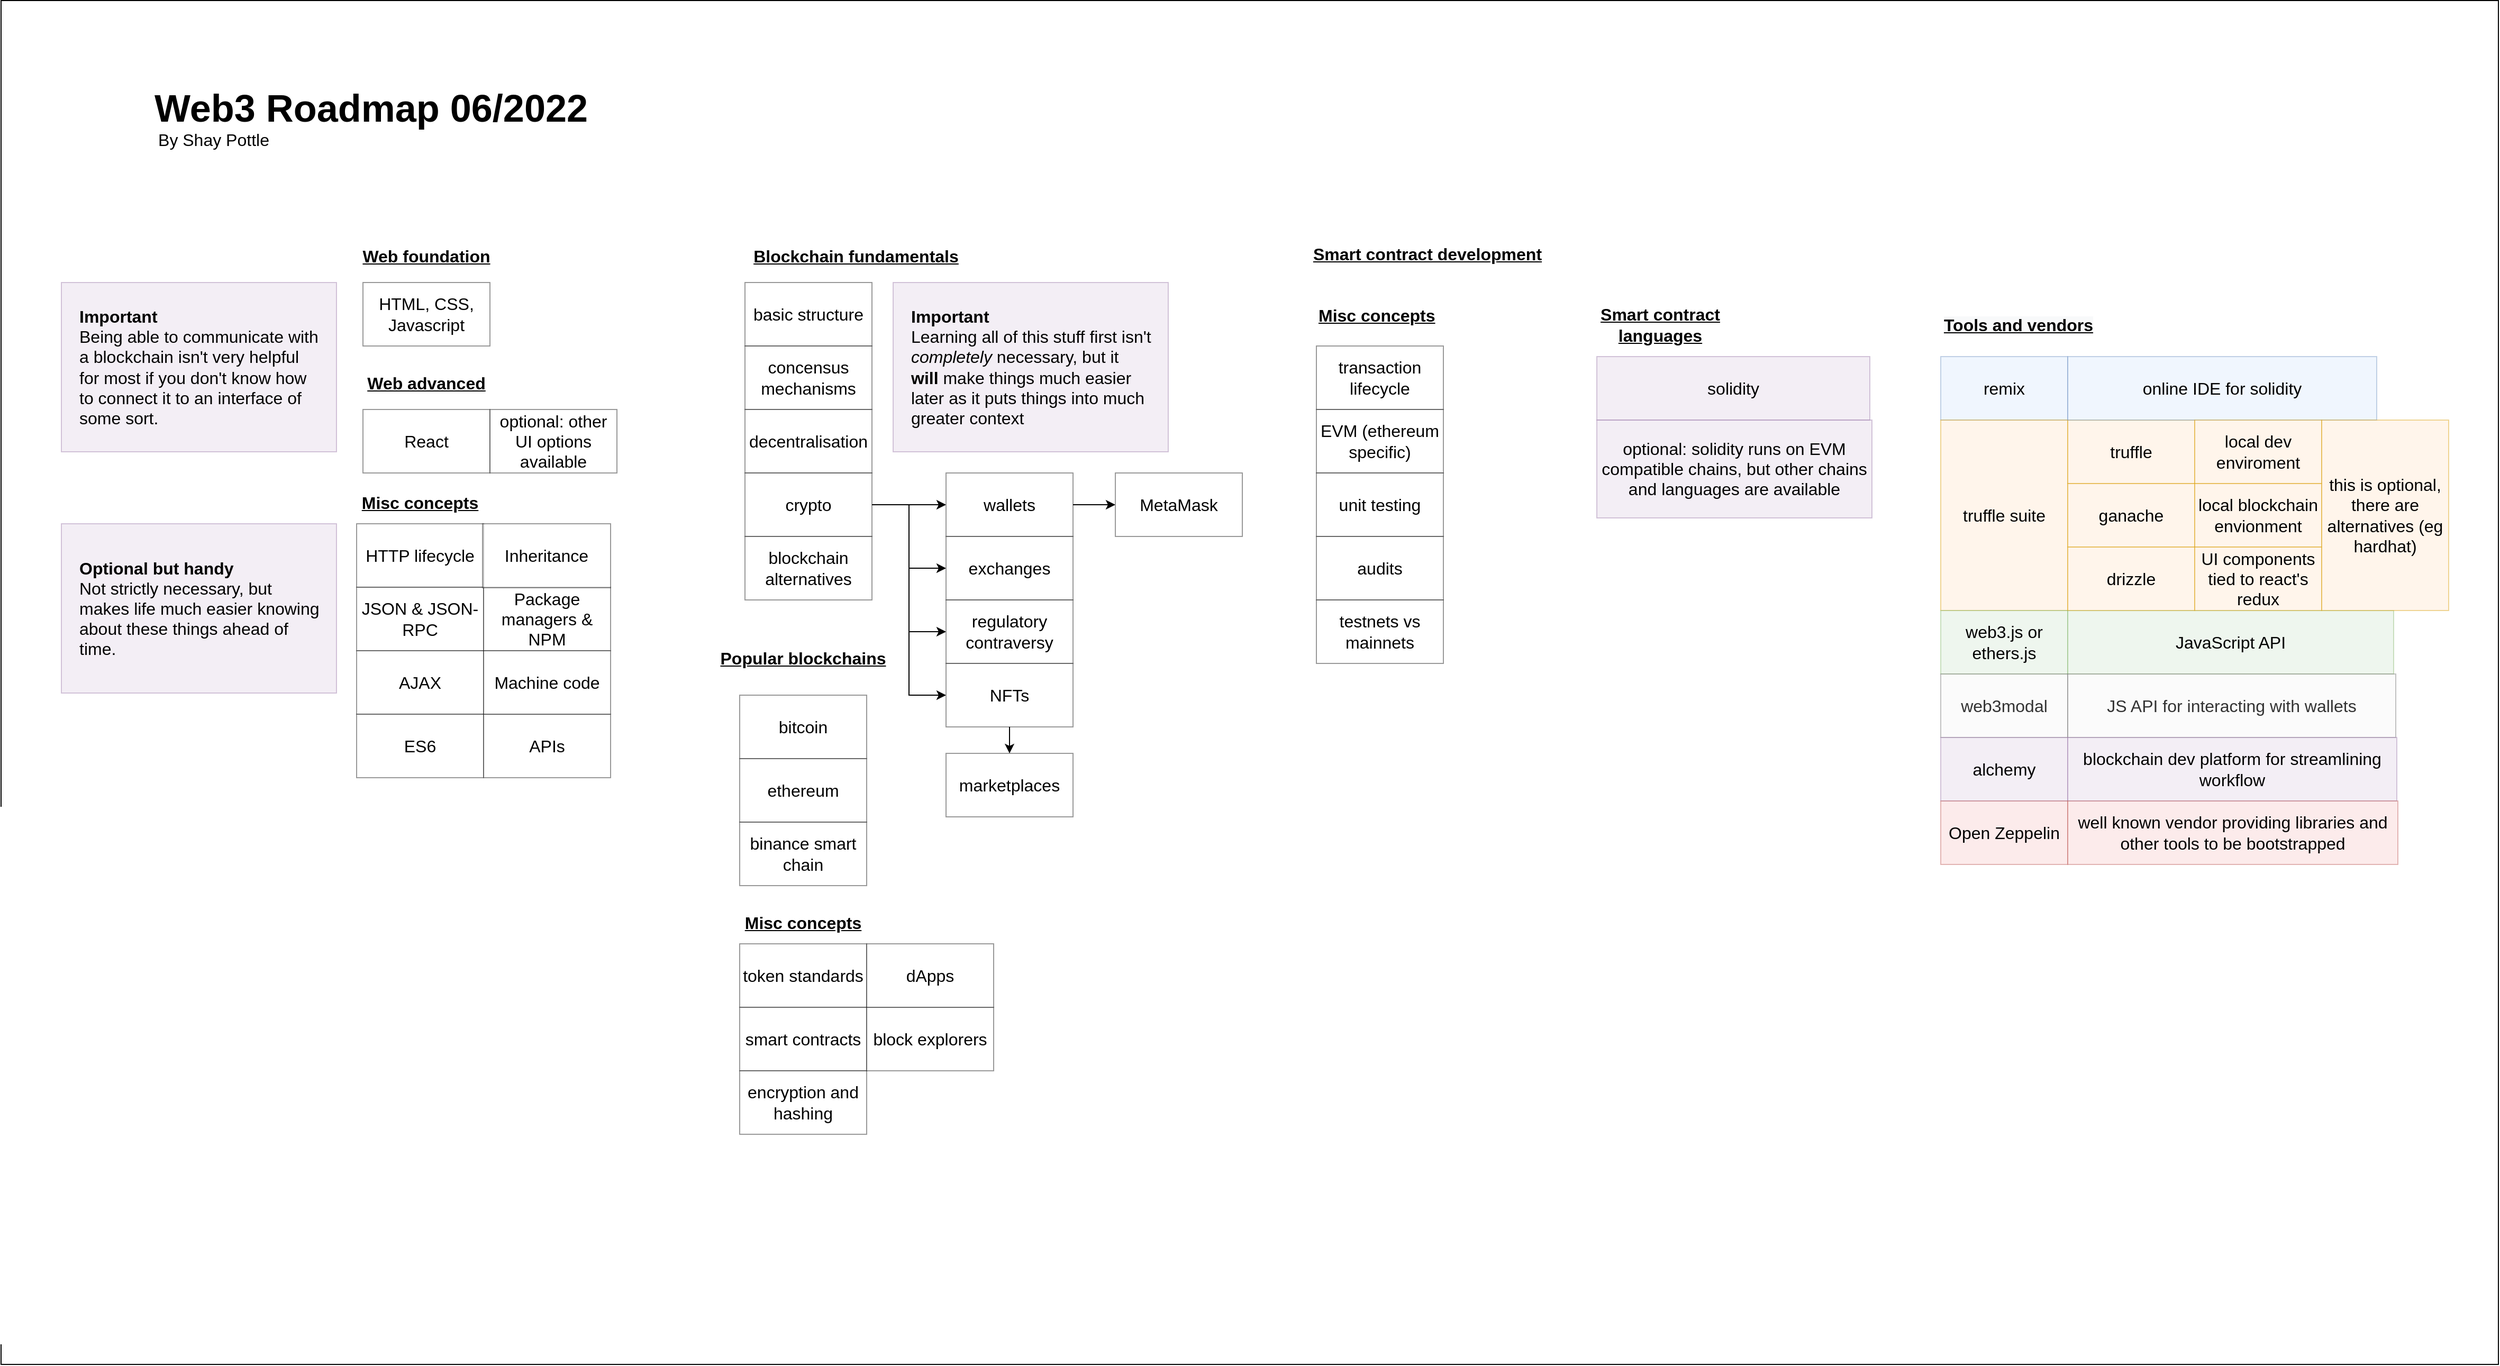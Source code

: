 <mxfile version="19.0.3" type="device" pages="4"><diagram id="gUEp9sNKkVtdFXdP0fni" name="Overarching map"><mxGraphModel dx="2596" dy="1854" grid="0" gridSize="10" guides="1" tooltips="1" connect="1" arrows="1" fold="1" page="1" pageScale="1" pageWidth="827" pageHeight="1169" math="0" shadow="0"><root><mxCell id="0"/><mxCell id="1" parent="0"/><mxCell id="uqekTcbFvXgzLrnngFM--81" value="" style="rounded=0;whiteSpace=wrap;html=1;fontSize=16;" parent="1" vertex="1"><mxGeometry x="-1103" y="-186.5" width="2360" height="1289" as="geometry"/></mxCell><mxCell id="uqekTcbFvXgzLrnngFM--2" value="&lt;b&gt;&lt;font style=&quot;font-size: 36px;&quot;&gt;Web3 Roadmap 06/2022&lt;/font&gt;&lt;/b&gt;" style="text;html=1;strokeColor=none;fillColor=none;align=left;verticalAlign=middle;whiteSpace=wrap;rounded=0;" parent="1" vertex="1"><mxGeometry x="-960" y="-130" width="590" height="90" as="geometry"/></mxCell><mxCell id="uqekTcbFvXgzLrnngFM--4" value="solidity" style="rounded=0;whiteSpace=wrap;html=1;fontSize=16;opacity=40;fillColor=#e1d5e7;strokeColor=#9673a6;" parent="1" vertex="1"><mxGeometry x="405" y="150" width="258" height="60" as="geometry"/></mxCell><mxCell id="uqekTcbFvXgzLrnngFM--8" value="&lt;b&gt;&lt;u&gt;Popular blockchains&lt;/u&gt;&lt;/b&gt;" style="text;html=1;strokeColor=none;fillColor=none;align=center;verticalAlign=middle;whiteSpace=wrap;rounded=0;fontSize=16;opacity=40;" parent="1" vertex="1"><mxGeometry x="-430" y="420" width="170" height="30" as="geometry"/></mxCell><mxCell id="uqekTcbFvXgzLrnngFM--10" value="&lt;b style=&quot;color: rgb(0 , 0 , 0) ; font-family: &amp;#34;helvetica&amp;#34; ; font-size: 16px ; font-style: normal ; letter-spacing: normal ; text-align: center ; text-indent: 0px ; text-transform: none ; word-spacing: 0px ; background-color: rgb(248 , 249 , 250)&quot;&gt;&lt;u&gt;Tools and vendors&lt;/u&gt;&lt;/b&gt;" style="text;html=1;strokeColor=none;fillColor=none;align=center;verticalAlign=middle;whiteSpace=wrap;rounded=0;fontSize=16;opacity=40;" parent="1" vertex="1"><mxGeometry x="720" y="105" width="167" height="30" as="geometry"/></mxCell><mxCell id="uqekTcbFvXgzLrnngFM--11" value="remix" style="rounded=0;whiteSpace=wrap;html=1;fontSize=16;opacity=40;fillColor=#dae8fc;strokeColor=#6c8ebf;" parent="1" vertex="1"><mxGeometry x="730" y="150" width="120" height="60" as="geometry"/></mxCell><mxCell id="uqekTcbFvXgzLrnngFM--12" value="truffle suite" style="rounded=0;whiteSpace=wrap;html=1;fontSize=16;opacity=40;fillColor=#ffe6cc;strokeColor=#d79b00;" parent="1" vertex="1"><mxGeometry x="730" y="210" width="120" height="180" as="geometry"/></mxCell><mxCell id="uqekTcbFvXgzLrnngFM--13" value="truffle" style="rounded=0;whiteSpace=wrap;html=1;fontSize=16;opacity=40;fillColor=#ffe6cc;strokeColor=#d79b00;" parent="1" vertex="1"><mxGeometry x="850" y="210" width="120" height="60" as="geometry"/></mxCell><mxCell id="uqekTcbFvXgzLrnngFM--14" value="bitcoin" style="rounded=0;whiteSpace=wrap;html=1;fontSize=16;opacity=40;" parent="1" vertex="1"><mxGeometry x="-405" y="470" width="120" height="60" as="geometry"/></mxCell><mxCell id="uqekTcbFvXgzLrnngFM--15" value="&lt;b&gt;&lt;u&gt;Smart contract languages&lt;/u&gt;&lt;/b&gt;" style="text;html=1;strokeColor=none;fillColor=none;align=center;verticalAlign=middle;whiteSpace=wrap;rounded=0;fontSize=16;opacity=40;" parent="1" vertex="1"><mxGeometry x="380" y="105" width="170" height="30" as="geometry"/></mxCell><mxCell id="uqekTcbFvXgzLrnngFM--16" value="web3.js or ethers.js" style="rounded=0;whiteSpace=wrap;html=1;fontSize=16;opacity=40;fillColor=#d5e8d4;strokeColor=#82b366;" parent="1" vertex="1"><mxGeometry x="730" y="390" width="120" height="60" as="geometry"/></mxCell><mxCell id="uqekTcbFvXgzLrnngFM--18" value="&lt;b&gt;&lt;u&gt;Blockchain fundamentals&lt;/u&gt;&lt;/b&gt;" style="text;html=1;strokeColor=none;fillColor=none;align=center;verticalAlign=middle;whiteSpace=wrap;rounded=0;fontSize=16;opacity=40;" parent="1" vertex="1"><mxGeometry x="-400" y="40" width="210" height="30" as="geometry"/></mxCell><mxCell id="uqekTcbFvXgzLrnngFM--19" value="basic structure" style="rounded=0;whiteSpace=wrap;html=1;fontSize=16;opacity=40;" parent="1" vertex="1"><mxGeometry x="-400" y="80" width="120" height="60" as="geometry"/></mxCell><mxCell id="uqekTcbFvXgzLrnngFM--20" value="concensus mechanisms" style="rounded=0;whiteSpace=wrap;html=1;fontSize=16;opacity=40;" parent="1" vertex="1"><mxGeometry x="-400" y="140" width="120" height="60" as="geometry"/></mxCell><mxCell id="uqekTcbFvXgzLrnngFM--21" value="decentralisation" style="rounded=0;whiteSpace=wrap;html=1;fontSize=16;opacity=40;" parent="1" vertex="1"><mxGeometry x="-400" y="200" width="120" height="60" as="geometry"/></mxCell><mxCell id="uqekTcbFvXgzLrnngFM--32" style="edgeStyle=orthogonalEdgeStyle;rounded=0;orthogonalLoop=1;jettySize=auto;html=1;entryX=0;entryY=0.5;entryDx=0;entryDy=0;fontSize=16;" parent="1" source="uqekTcbFvXgzLrnngFM--22" target="uqekTcbFvXgzLrnngFM--23" edge="1"><mxGeometry relative="1" as="geometry"/></mxCell><mxCell id="uqekTcbFvXgzLrnngFM--33" style="edgeStyle=orthogonalEdgeStyle;rounded=0;orthogonalLoop=1;jettySize=auto;html=1;exitX=1;exitY=0.5;exitDx=0;exitDy=0;entryX=0;entryY=0.5;entryDx=0;entryDy=0;fontSize=16;" parent="1" source="uqekTcbFvXgzLrnngFM--22" target="uqekTcbFvXgzLrnngFM--26" edge="1"><mxGeometry relative="1" as="geometry"/></mxCell><mxCell id="uqekTcbFvXgzLrnngFM--34" style="edgeStyle=orthogonalEdgeStyle;rounded=0;orthogonalLoop=1;jettySize=auto;html=1;exitX=1;exitY=0.5;exitDx=0;exitDy=0;entryX=0;entryY=0.5;entryDx=0;entryDy=0;fontSize=16;" parent="1" source="uqekTcbFvXgzLrnngFM--22" target="uqekTcbFvXgzLrnngFM--25" edge="1"><mxGeometry relative="1" as="geometry"/></mxCell><mxCell id="uqekTcbFvXgzLrnngFM--35" style="edgeStyle=orthogonalEdgeStyle;rounded=0;orthogonalLoop=1;jettySize=auto;html=1;exitX=1;exitY=0.5;exitDx=0;exitDy=0;entryX=0;entryY=0.5;entryDx=0;entryDy=0;fontSize=16;" parent="1" source="uqekTcbFvXgzLrnngFM--22" target="uqekTcbFvXgzLrnngFM--24" edge="1"><mxGeometry relative="1" as="geometry"/></mxCell><mxCell id="uqekTcbFvXgzLrnngFM--22" value="crypto" style="rounded=0;whiteSpace=wrap;html=1;fontSize=16;opacity=40;" parent="1" vertex="1"><mxGeometry x="-400" y="260" width="120" height="60" as="geometry"/></mxCell><mxCell id="uqekTcbFvXgzLrnngFM--63" value="" style="edgeStyle=orthogonalEdgeStyle;rounded=0;orthogonalLoop=1;jettySize=auto;html=1;fontSize=13;" parent="1" source="uqekTcbFvXgzLrnngFM--23" target="uqekTcbFvXgzLrnngFM--62" edge="1"><mxGeometry relative="1" as="geometry"/></mxCell><mxCell id="uqekTcbFvXgzLrnngFM--23" value="wallets" style="rounded=0;whiteSpace=wrap;html=1;fontSize=16;opacity=40;" parent="1" vertex="1"><mxGeometry x="-210" y="260" width="120" height="60" as="geometry"/></mxCell><mxCell id="uqekTcbFvXgzLrnngFM--24" value="exchanges" style="rounded=0;whiteSpace=wrap;html=1;fontSize=16;opacity=40;" parent="1" vertex="1"><mxGeometry x="-210" y="320" width="120" height="60" as="geometry"/></mxCell><mxCell id="uqekTcbFvXgzLrnngFM--25" value="regulatory contraversy" style="rounded=0;whiteSpace=wrap;html=1;fontSize=16;opacity=40;" parent="1" vertex="1"><mxGeometry x="-210" y="380" width="120" height="60" as="geometry"/></mxCell><mxCell id="uqekTcbFvXgzLrnngFM--36" value="" style="edgeStyle=orthogonalEdgeStyle;rounded=0;orthogonalLoop=1;jettySize=auto;html=1;fontSize=16;" parent="1" source="uqekTcbFvXgzLrnngFM--26" target="uqekTcbFvXgzLrnngFM--27" edge="1"><mxGeometry relative="1" as="geometry"/></mxCell><mxCell id="uqekTcbFvXgzLrnngFM--26" value="NFTs" style="rounded=0;whiteSpace=wrap;html=1;fontSize=16;opacity=40;" parent="1" vertex="1"><mxGeometry x="-210" y="440" width="120" height="60" as="geometry"/></mxCell><mxCell id="uqekTcbFvXgzLrnngFM--27" value="marketplaces" style="rounded=0;whiteSpace=wrap;html=1;fontSize=16;opacity=40;" parent="1" vertex="1"><mxGeometry x="-210" y="525" width="120" height="60" as="geometry"/></mxCell><mxCell id="uqekTcbFvXgzLrnngFM--37" value="ethereum" style="rounded=0;whiteSpace=wrap;html=1;fontSize=16;opacity=40;" parent="1" vertex="1"><mxGeometry x="-405" y="530" width="120" height="60" as="geometry"/></mxCell><mxCell id="uqekTcbFvXgzLrnngFM--38" value="binance smart chain" style="rounded=0;whiteSpace=wrap;html=1;fontSize=16;opacity=40;" parent="1" vertex="1"><mxGeometry x="-405" y="590" width="120" height="60" as="geometry"/></mxCell><mxCell id="uqekTcbFvXgzLrnngFM--39" value="token standards" style="rounded=0;whiteSpace=wrap;html=1;fontSize=16;opacity=40;" parent="1" vertex="1"><mxGeometry x="-405" y="705" width="120" height="60" as="geometry"/></mxCell><mxCell id="uqekTcbFvXgzLrnngFM--41" value="&lt;b&gt;Important&lt;/b&gt;&lt;br&gt;Learning all of this stuff first isn't &lt;i&gt;completely&lt;/i&gt; necessary, but it &lt;b&gt;will&lt;/b&gt;&amp;nbsp;make things much easier later as it puts things into much greater context" style="rounded=0;whiteSpace=wrap;html=1;fontSize=16;opacity=40;fillColor=#e1d5e7;strokeColor=#9673a6;spacingLeft=15;spacingRight=15;align=left;" parent="1" vertex="1"><mxGeometry x="-260" y="80" width="260" height="160" as="geometry"/></mxCell><mxCell id="uqekTcbFvXgzLrnngFM--42" value="&lt;b&gt;&lt;u&gt;Smart contract development&lt;/u&gt;&lt;/b&gt;" style="text;html=1;strokeColor=none;fillColor=none;align=center;verticalAlign=middle;whiteSpace=wrap;rounded=0;fontSize=16;opacity=40;" parent="1" vertex="1"><mxGeometry x="120" y="37.5" width="250" height="30" as="geometry"/></mxCell><mxCell id="uqekTcbFvXgzLrnngFM--43" value="HTML, CSS, Javascript" style="rounded=0;whiteSpace=wrap;html=1;fontSize=16;opacity=40;" parent="1" vertex="1"><mxGeometry x="-761" y="80" width="120" height="60" as="geometry"/></mxCell><mxCell id="uqekTcbFvXgzLrnngFM--44" value="&lt;b&gt;&lt;u&gt;Web foundation&lt;/u&gt;&lt;/b&gt;" style="text;html=1;strokeColor=none;fillColor=none;align=center;verticalAlign=middle;whiteSpace=wrap;rounded=0;fontSize=16;opacity=40;" parent="1" vertex="1"><mxGeometry x="-806" y="40" width="210" height="30" as="geometry"/></mxCell><mxCell id="uqekTcbFvXgzLrnngFM--45" value="&lt;b&gt;Important&lt;/b&gt;&lt;br&gt;Being able to communicate with a blockchain isn't very helpful for most if you don't know how to connect it to an interface of some sort." style="rounded=0;whiteSpace=wrap;html=1;fontSize=16;opacity=40;fillColor=#e1d5e7;strokeColor=#9673a6;spacingLeft=15;spacingRight=15;align=left;" parent="1" vertex="1"><mxGeometry x="-1046" y="80" width="260" height="160" as="geometry"/></mxCell><mxCell id="uqekTcbFvXgzLrnngFM--47" value="smart contracts" style="rounded=0;whiteSpace=wrap;html=1;fontSize=16;opacity=40;" parent="1" vertex="1"><mxGeometry x="-405" y="765" width="120" height="60" as="geometry"/></mxCell><mxCell id="uqekTcbFvXgzLrnngFM--48" value="encryption and hashing" style="rounded=0;whiteSpace=wrap;html=1;fontSize=16;opacity=40;" parent="1" vertex="1"><mxGeometry x="-405" y="825" width="120" height="60" as="geometry"/></mxCell><mxCell id="uqekTcbFvXgzLrnngFM--49" value="HTTP lifecycle" style="rounded=0;whiteSpace=wrap;html=1;fontSize=16;opacity=40;" parent="1" vertex="1"><mxGeometry x="-767" y="308" width="120" height="60" as="geometry"/></mxCell><mxCell id="uqekTcbFvXgzLrnngFM--50" value="JSON &amp;amp; JSON-RPC" style="rounded=0;whiteSpace=wrap;html=1;fontSize=16;opacity=40;" parent="1" vertex="1"><mxGeometry x="-767" y="368" width="120" height="60" as="geometry"/></mxCell><mxCell id="uqekTcbFvXgzLrnngFM--51" value="AJAX" style="rounded=0;whiteSpace=wrap;html=1;fontSize=16;opacity=40;" parent="1" vertex="1"><mxGeometry x="-767" y="428" width="120" height="60" as="geometry"/></mxCell><mxCell id="uqekTcbFvXgzLrnngFM--52" value="&lt;b&gt;&lt;u&gt;Misc concepts&lt;/u&gt;&lt;/b&gt;" style="text;html=1;strokeColor=none;fillColor=none;align=center;verticalAlign=middle;whiteSpace=wrap;rounded=0;fontSize=16;opacity=40;" parent="1" vertex="1"><mxGeometry x="-812" y="273" width="210" height="30" as="geometry"/></mxCell><mxCell id="uqekTcbFvXgzLrnngFM--53" value="blockchain alternatives" style="rounded=0;whiteSpace=wrap;html=1;fontSize=16;opacity=40;" parent="1" vertex="1"><mxGeometry x="-400" y="320" width="120" height="60" as="geometry"/></mxCell><mxCell id="uqekTcbFvXgzLrnngFM--54" value="&lt;div style=&quot;text-align: center;&quot;&gt;&lt;span style=&quot;background-color: initial;&quot;&gt;&lt;b&gt;&lt;u&gt;Misc concepts&lt;/u&gt;&lt;/b&gt;&lt;/span&gt;&lt;/div&gt;" style="text;whiteSpace=wrap;html=1;fontSize=16;rounded=0;" parent="1" vertex="1"><mxGeometry x="140" y="95" width="130" height="30" as="geometry"/></mxCell><mxCell id="uqekTcbFvXgzLrnngFM--55" value="transaction lifecycle" style="rounded=0;whiteSpace=wrap;html=1;fontSize=16;opacity=40;" parent="1" vertex="1"><mxGeometry x="140" y="140" width="120" height="60" as="geometry"/></mxCell><mxCell id="uqekTcbFvXgzLrnngFM--56" value="EVM (ethereum specific)" style="rounded=0;whiteSpace=wrap;html=1;fontSize=16;opacity=40;" parent="1" vertex="1"><mxGeometry x="140" y="200" width="120" height="60" as="geometry"/></mxCell><mxCell id="uqekTcbFvXgzLrnngFM--57" value="By Shay Pottle" style="text;html=1;strokeColor=none;fillColor=none;align=center;verticalAlign=middle;whiteSpace=wrap;rounded=0;fontSize=16;opacity=40;" parent="1" vertex="1"><mxGeometry x="-977" y="-70" width="150" height="30" as="geometry"/></mxCell><mxCell id="uqekTcbFvXgzLrnngFM--58" value="&lt;b&gt;&lt;u&gt;Misc concepts&lt;/u&gt;&lt;/b&gt;" style="text;html=1;strokeColor=none;fillColor=none;align=center;verticalAlign=middle;whiteSpace=wrap;rounded=0;fontSize=16;opacity=40;" parent="1" vertex="1"><mxGeometry x="-430" y="670" width="170" height="30" as="geometry"/></mxCell><mxCell id="uqekTcbFvXgzLrnngFM--59" value="online IDE for solidity" style="rounded=0;whiteSpace=wrap;html=1;fontSize=16;opacity=40;fillColor=#dae8fc;strokeColor=#6c8ebf;" parent="1" vertex="1"><mxGeometry x="850" y="150" width="292" height="60" as="geometry"/></mxCell><mxCell id="uqekTcbFvXgzLrnngFM--60" value="JavaScript API" style="rounded=0;whiteSpace=wrap;html=1;fontSize=16;opacity=40;fillColor=#d5e8d4;strokeColor=#82b366;" parent="1" vertex="1"><mxGeometry x="850" y="390" width="308" height="60" as="geometry"/></mxCell><mxCell id="uqekTcbFvXgzLrnngFM--61" value="&lt;font style=&quot;font-size: 16px;&quot;&gt;optional: solidity runs on EVM compatible chains, but other chains and languages are available&lt;/font&gt;" style="rounded=0;whiteSpace=wrap;html=1;fontSize=16;opacity=40;fillColor=#e1d5e7;strokeColor=#9673a6;" parent="1" vertex="1"><mxGeometry x="405" y="210" width="260" height="92.5" as="geometry"/></mxCell><mxCell id="uqekTcbFvXgzLrnngFM--62" value="MetaMask" style="rounded=0;whiteSpace=wrap;html=1;fontSize=16;opacity=40;" parent="1" vertex="1"><mxGeometry x="-50" y="260" width="120" height="60" as="geometry"/></mxCell><mxCell id="uqekTcbFvXgzLrnngFM--64" value="local dev enviroment" style="rounded=0;whiteSpace=wrap;html=1;fontSize=16;opacity=40;fillColor=#ffe6cc;strokeColor=#d79b00;" parent="1" vertex="1"><mxGeometry x="970" y="210" width="120" height="60" as="geometry"/></mxCell><mxCell id="uqekTcbFvXgzLrnngFM--65" value="ganache" style="rounded=0;whiteSpace=wrap;html=1;fontSize=16;opacity=40;fillColor=#ffe6cc;strokeColor=#d79b00;" parent="1" vertex="1"><mxGeometry x="850" y="270" width="120" height="60" as="geometry"/></mxCell><mxCell id="uqekTcbFvXgzLrnngFM--66" value="local blockchain envionment" style="rounded=0;whiteSpace=wrap;html=1;fontSize=16;opacity=40;fillColor=#ffe6cc;strokeColor=#d79b00;" parent="1" vertex="1"><mxGeometry x="970" y="270" width="120" height="60" as="geometry"/></mxCell><mxCell id="uqekTcbFvXgzLrnngFM--67" value="drizzle" style="rounded=0;whiteSpace=wrap;html=1;fontSize=16;opacity=40;fillColor=#ffe6cc;strokeColor=#d79b00;" parent="1" vertex="1"><mxGeometry x="850" y="330" width="120" height="60" as="geometry"/></mxCell><mxCell id="uqekTcbFvXgzLrnngFM--68" value="UI components tied to react's redux" style="rounded=0;whiteSpace=wrap;html=1;fontSize=16;opacity=40;fillColor=#ffe6cc;strokeColor=#d79b00;" parent="1" vertex="1"><mxGeometry x="970" y="330" width="120" height="60" as="geometry"/></mxCell><mxCell id="uqekTcbFvXgzLrnngFM--69" value="block explorers" style="rounded=0;whiteSpace=wrap;html=1;fontSize=16;opacity=40;" parent="1" vertex="1"><mxGeometry x="-285" y="765" width="120" height="60" as="geometry"/></mxCell><mxCell id="uqekTcbFvXgzLrnngFM--70" value="unit testing" style="rounded=0;whiteSpace=wrap;html=1;fontSize=16;opacity=40;" parent="1" vertex="1"><mxGeometry x="140" y="260" width="120" height="60" as="geometry"/></mxCell><mxCell id="uqekTcbFvXgzLrnngFM--76" value="React" style="rounded=0;whiteSpace=wrap;html=1;fontSize=16;opacity=40;" parent="1" vertex="1"><mxGeometry x="-761" y="200" width="120" height="60" as="geometry"/></mxCell><mxCell id="uqekTcbFvXgzLrnngFM--77" value="&lt;b&gt;&lt;u&gt;Web advanced&lt;/u&gt;&lt;/b&gt;" style="text;html=1;strokeColor=none;fillColor=none;align=center;verticalAlign=middle;whiteSpace=wrap;rounded=0;fontSize=16;opacity=40;" parent="1" vertex="1"><mxGeometry x="-806" y="160" width="210" height="30" as="geometry"/></mxCell><mxCell id="uqekTcbFvXgzLrnngFM--78" value="this is optional, there are alternatives (eg hardhat)" style="rounded=0;whiteSpace=wrap;html=1;fontSize=16;opacity=40;fillColor=#ffe6cc;strokeColor=#d79b00;" parent="1" vertex="1"><mxGeometry x="1090" y="210" width="120" height="180" as="geometry"/></mxCell><mxCell id="uqekTcbFvXgzLrnngFM--79" value="optional: other UI options available" style="rounded=0;whiteSpace=wrap;html=1;fontSize=16;opacity=40;" parent="1" vertex="1"><mxGeometry x="-641" y="200" width="120" height="60" as="geometry"/></mxCell><mxCell id="uqekTcbFvXgzLrnngFM--80" value="ES6" style="rounded=0;whiteSpace=wrap;html=1;fontSize=16;opacity=40;" parent="1" vertex="1"><mxGeometry x="-767" y="488" width="120" height="60" as="geometry"/></mxCell><mxCell id="NrLw7NP81QLvGL1N2F5U-2" value="web3modal" style="rounded=0;whiteSpace=wrap;html=1;fontSize=16;opacity=40;fillColor=#f5f5f5;strokeColor=#666666;fontColor=#333333;" parent="1" vertex="1"><mxGeometry x="730" y="450" width="120" height="60" as="geometry"/></mxCell><mxCell id="NrLw7NP81QLvGL1N2F5U-3" value="JS API for interacting with wallets" style="rounded=0;whiteSpace=wrap;html=1;fontSize=16;opacity=40;fillColor=#f5f5f5;strokeColor=#666666;fontColor=#333333;" parent="1" vertex="1"><mxGeometry x="850" y="450" width="310" height="60" as="geometry"/></mxCell><mxCell id="NrLw7NP81QLvGL1N2F5U-4" value="alchemy" style="rounded=0;whiteSpace=wrap;html=1;fontSize=16;opacity=40;fillColor=#e1d5e7;strokeColor=#9673a6;" parent="1" vertex="1"><mxGeometry x="730" y="510" width="120" height="60" as="geometry"/></mxCell><mxCell id="NrLw7NP81QLvGL1N2F5U-5" value="blockchain dev platform for streamlining workflow" style="rounded=0;whiteSpace=wrap;html=1;fontSize=16;opacity=40;fillColor=#e1d5e7;strokeColor=#9673a6;" parent="1" vertex="1"><mxGeometry x="850" y="510" width="311" height="60" as="geometry"/></mxCell><mxCell id="NrLw7NP81QLvGL1N2F5U-6" value="Open Zeppelin" style="rounded=0;whiteSpace=wrap;html=1;fontSize=16;opacity=40;fillColor=#f8cecc;strokeColor=#b85450;" parent="1" vertex="1"><mxGeometry x="730" y="570" width="120" height="60" as="geometry"/></mxCell><mxCell id="NrLw7NP81QLvGL1N2F5U-7" value="well known vendor providing libraries and other tools to be bootstrapped" style="rounded=0;whiteSpace=wrap;html=1;fontSize=16;opacity=40;fillColor=#f8cecc;strokeColor=#b85450;" parent="1" vertex="1"><mxGeometry x="850" y="570" width="312" height="60" as="geometry"/></mxCell><mxCell id="NrLw7NP81QLvGL1N2F5U-9" value="audits" style="rounded=0;whiteSpace=wrap;html=1;fontSize=16;opacity=40;" parent="1" vertex="1"><mxGeometry x="140" y="320" width="120" height="60" as="geometry"/></mxCell><mxCell id="NrLw7NP81QLvGL1N2F5U-10" value="APIs" style="rounded=0;whiteSpace=wrap;html=1;fontSize=16;opacity=40;" parent="1" vertex="1"><mxGeometry x="-647" y="488" width="120" height="60" as="geometry"/></mxCell><mxCell id="NrLw7NP81QLvGL1N2F5U-11" value="testnets vs mainnets" style="rounded=0;whiteSpace=wrap;html=1;fontSize=16;opacity=40;" parent="1" vertex="1"><mxGeometry x="140" y="380" width="120" height="60" as="geometry"/></mxCell><mxCell id="evSgZX72KFDIdP74hqof-1" value="Package managers &amp;amp; NPM" style="rounded=0;whiteSpace=wrap;html=1;fontSize=16;opacity=40;" parent="1" vertex="1"><mxGeometry x="-647" y="368" width="120" height="60" as="geometry"/></mxCell><mxCell id="A-rncKD1M56zS8It-CBk-1" value="Machine code" style="rounded=0;whiteSpace=wrap;html=1;fontSize=16;opacity=40;" parent="1" vertex="1"><mxGeometry x="-647" y="428" width="120" height="60" as="geometry"/></mxCell><mxCell id="A-rncKD1M56zS8It-CBk-2" value="&lt;b&gt;Optional but handy&lt;/b&gt;&lt;br&gt;Not strictly necessary, but makes life much easier knowing about these things ahead of time." style="rounded=0;whiteSpace=wrap;html=1;fontSize=16;opacity=40;fillColor=#e1d5e7;strokeColor=#9673a6;spacingLeft=15;spacingRight=15;align=left;" parent="1" vertex="1"><mxGeometry x="-1046" y="308" width="260" height="160" as="geometry"/></mxCell><mxCell id="W_QL0uUw0V4XE_lNOEEA-1" value="Inheritance" style="rounded=0;whiteSpace=wrap;html=1;fontSize=16;opacity=40;" parent="1" vertex="1"><mxGeometry x="-648" y="308" width="121" height="60.5" as="geometry"/></mxCell><mxCell id="Jpe5zvZNgo_fCYWzoAuC-1" value="dApps" style="rounded=0;whiteSpace=wrap;html=1;fontSize=16;opacity=40;" vertex="1" parent="1"><mxGeometry x="-285" y="705" width="120" height="60" as="geometry"/></mxCell></root></mxGraphModel></diagram><diagram id="uqfwd0BSRW-oIgF0ufzi" name="Solidity smart contracts "><mxGraphModel dx="1769" dy="1854" grid="1" gridSize="10" guides="1" tooltips="1" connect="1" arrows="1" fold="1" page="1" pageScale="1" pageWidth="827" pageHeight="1169" math="0" shadow="0"><root><mxCell id="qHrtq6y9_O_g1GcduAlR-0"/><mxCell id="qHrtq6y9_O_g1GcduAlR-1" parent="qHrtq6y9_O_g1GcduAlR-0"/><mxCell id="mnbl5c3_aUZ2d9UmueuN-0" value="" style="rounded=0;whiteSpace=wrap;html=1;fontSize=16;" parent="qHrtq6y9_O_g1GcduAlR-1" vertex="1"><mxGeometry x="-170" y="-90" width="2360" height="1289" as="geometry"/></mxCell><mxCell id="mnbl5c3_aUZ2d9UmueuN-1" value="imports" style="rounded=0;whiteSpace=wrap;html=1;" parent="qHrtq6y9_O_g1GcduAlR-1" vertex="1"><mxGeometry x="340" y="140" width="120" height="60" as="geometry"/></mxCell><mxCell id="mnbl5c3_aUZ2d9UmueuN-2" value="interfaces" style="rounded=0;whiteSpace=wrap;html=1;" parent="qHrtq6y9_O_g1GcduAlR-1" vertex="1"><mxGeometry x="340" y="200" width="120" height="60" as="geometry"/></mxCell><mxCell id="mnbl5c3_aUZ2d9UmueuN-3" value="libraries" style="rounded=0;whiteSpace=wrap;html=1;" parent="qHrtq6y9_O_g1GcduAlR-1" vertex="1"><mxGeometry x="340" y="260" width="120" height="60" as="geometry"/></mxCell><mxCell id="mnbl5c3_aUZ2d9UmueuN-4" value="Boilerplate &amp;amp; structure" style="rounded=0;whiteSpace=wrap;html=1;fillColor=#ffe6cc;strokeColor=#d79b00;" parent="qHrtq6y9_O_g1GcduAlR-1" vertex="1"><mxGeometry x="140" y="140" width="120" height="60" as="geometry"/></mxCell><mxCell id="mnbl5c3_aUZ2d9UmueuN-5" value="Require" style="rounded=0;whiteSpace=wrap;html=1;fillColor=#ffe6cc;strokeColor=#d79b00;" parent="qHrtq6y9_O_g1GcduAlR-1" vertex="1"><mxGeometry x="140" y="380" width="120" height="60" as="geometry"/></mxCell><mxCell id="mnbl5c3_aUZ2d9UmueuN-6" value="Function modifiers" style="rounded=0;whiteSpace=wrap;html=1;fillColor=#ffe6cc;strokeColor=#d79b00;" parent="qHrtq6y9_O_g1GcduAlR-1" vertex="1"><mxGeometry x="140" y="320" width="120" height="60" as="geometry"/></mxCell><mxCell id="mnbl5c3_aUZ2d9UmueuN-7" value="ABI &amp;amp; byte code" style="rounded=0;whiteSpace=wrap;html=1;fillColor=#ffe6cc;strokeColor=#d79b00;" parent="qHrtq6y9_O_g1GcduAlR-1" vertex="1"><mxGeometry x="140" y="260" width="120" height="60" as="geometry"/></mxCell><mxCell id="mnbl5c3_aUZ2d9UmueuN-8" value="Primitive types" style="rounded=0;whiteSpace=wrap;html=1;fillColor=#ffe6cc;strokeColor=#d79b00;" parent="qHrtq6y9_O_g1GcduAlR-1" vertex="1"><mxGeometry x="140" y="200" width="120" height="60" as="geometry"/></mxCell><mxCell id="mnbl5c3_aUZ2d9UmueuN-9" value="&lt;b&gt;&lt;font style=&quot;font-size: 20px&quot;&gt;Syntax&lt;/font&gt;&lt;/b&gt;" style="text;html=1;strokeColor=none;fillColor=none;align=center;verticalAlign=middle;whiteSpace=wrap;rounded=0;" parent="qHrtq6y9_O_g1GcduAlR-1" vertex="1"><mxGeometry x="170" y="100" width="60" height="30" as="geometry"/></mxCell><mxCell id="mnbl5c3_aUZ2d9UmueuN-10" value="&lt;b&gt;&lt;font style=&quot;font-size: 20px&quot;&gt;Third party code&lt;/font&gt;&lt;/b&gt;" style="text;html=1;strokeColor=none;fillColor=none;align=center;verticalAlign=middle;whiteSpace=wrap;rounded=0;" parent="qHrtq6y9_O_g1GcduAlR-1" vertex="1"><mxGeometry x="320" y="100" width="170" height="30" as="geometry"/></mxCell><mxCell id="mnbl5c3_aUZ2d9UmueuN-11" value="&lt;h1&gt;Solidity map&lt;/h1&gt;&lt;p&gt;Assuming you are already familiar with basic programming concepts, this is an overview of the Solidity-specific stuff to wrap your head around.&lt;/p&gt;" style="text;html=1;strokeColor=none;fillColor=none;spacing=5;spacingTop=-20;whiteSpace=wrap;overflow=hidden;rounded=0;" parent="qHrtq6y9_O_g1GcduAlR-1" vertex="1"><mxGeometry x="-110" y="-40" width="220" height="130" as="geometry"/></mxCell><mxCell id="mnbl5c3_aUZ2d9UmueuN-12" value="&lt;b&gt;&lt;font style=&quot;font-size: 20px&quot;&gt;Infrastructure&lt;/font&gt;&lt;/b&gt;" style="text;html=1;strokeColor=none;fillColor=none;align=center;verticalAlign=middle;whiteSpace=wrap;rounded=0;" parent="qHrtq6y9_O_g1GcduAlR-1" vertex="1"><mxGeometry x="530" y="100" width="160" height="30" as="geometry"/></mxCell><mxCell id="mnbl5c3_aUZ2d9UmueuN-13" value="Interfacing with EVM" style="rounded=0;whiteSpace=wrap;html=1;fillColor=#dae8fc;strokeColor=#6c8ebf;" parent="qHrtq6y9_O_g1GcduAlR-1" vertex="1"><mxGeometry x="550" y="150" width="120" height="60" as="geometry"/></mxCell><mxCell id="mnbl5c3_aUZ2d9UmueuN-14" value="Interfacing with JS libraries" style="rounded=0;whiteSpace=wrap;html=1;fillColor=#dae8fc;strokeColor=#6c8ebf;" parent="qHrtq6y9_O_g1GcduAlR-1" vertex="1"><mxGeometry x="550" y="210" width="120" height="60" as="geometry"/></mxCell><mxCell id="mnbl5c3_aUZ2d9UmueuN-15" value="Deploying contracts to testnets &amp;amp; mainnet" style="rounded=0;whiteSpace=wrap;html=1;fillColor=#dae8fc;strokeColor=#6c8ebf;" parent="qHrtq6y9_O_g1GcduAlR-1" vertex="1"><mxGeometry x="550" y="270" width="120" height="60" as="geometry"/></mxCell><mxCell id="mnbl5c3_aUZ2d9UmueuN-16" value="Accessing deployed contracts" style="rounded=0;whiteSpace=wrap;html=1;fillColor=#dae8fc;strokeColor=#6c8ebf;" parent="qHrtq6y9_O_g1GcduAlR-1" vertex="1"><mxGeometry x="550" y="330" width="120" height="60" as="geometry"/></mxCell><mxCell id="mnbl5c3_aUZ2d9UmueuN-17" value="&lt;h1&gt;Parallels between interfaces (in Solidity) and using general code libraries&lt;/h1&gt;&lt;p&gt;These 2 separate topics have an implentation that mirrors each other, so if you understand one, you can easily understand the other&lt;/p&gt;" style="text;html=1;strokeColor=none;fillColor=none;spacing=5;spacingTop=-20;whiteSpace=wrap;overflow=hidden;rounded=0;" parent="qHrtq6y9_O_g1GcduAlR-1" vertex="1"><mxGeometry x="1090" y="30" width="530" height="130" as="geometry"/></mxCell><mxCell id="mnbl5c3_aUZ2d9UmueuN-18" value="&lt;b&gt;Using code library&lt;/b&gt;" style="text;html=1;strokeColor=none;fillColor=none;align=center;verticalAlign=middle;whiteSpace=wrap;rounded=0;" parent="qHrtq6y9_O_g1GcduAlR-1" vertex="1"><mxGeometry x="1097" y="180" width="133" height="30" as="geometry"/></mxCell><mxCell id="mnbl5c3_aUZ2d9UmueuN-19" value="" style="edgeStyle=orthogonalEdgeStyle;rounded=0;orthogonalLoop=1;jettySize=auto;html=1;" parent="qHrtq6y9_O_g1GcduAlR-1" source="mnbl5c3_aUZ2d9UmueuN-20" target="mnbl5c3_aUZ2d9UmueuN-22" edge="1"><mxGeometry relative="1" as="geometry"/></mxCell><mxCell id="mnbl5c3_aUZ2d9UmueuN-20" value="Code logic is stored externally or internally" style="rounded=0;whiteSpace=wrap;html=1;" parent="qHrtq6y9_O_g1GcduAlR-1" vertex="1"><mxGeometry x="1103.5" y="210" width="120" height="60" as="geometry"/></mxCell><mxCell id="mnbl5c3_aUZ2d9UmueuN-21" value="" style="edgeStyle=orthogonalEdgeStyle;rounded=0;orthogonalLoop=1;jettySize=auto;html=1;" parent="qHrtq6y9_O_g1GcduAlR-1" source="mnbl5c3_aUZ2d9UmueuN-22" target="mnbl5c3_aUZ2d9UmueuN-23" edge="1"><mxGeometry relative="1" as="geometry"/></mxCell><mxCell id="mnbl5c3_aUZ2d9UmueuN-22" value="Include reference to code via CDN or direct download and import" style="rounded=0;whiteSpace=wrap;html=1;" parent="qHrtq6y9_O_g1GcduAlR-1" vertex="1"><mxGeometry x="1250" y="210" width="120" height="60" as="geometry"/></mxCell><mxCell id="mnbl5c3_aUZ2d9UmueuN-23" value="To use code: reference functions often via library's API" style="rounded=0;whiteSpace=wrap;html=1;" parent="qHrtq6y9_O_g1GcduAlR-1" vertex="1"><mxGeometry x="1390" y="210" width="120" height="60" as="geometry"/></mxCell><mxCell id="mnbl5c3_aUZ2d9UmueuN-24" value="&lt;b&gt;Using solidity interface&lt;/b&gt;" style="text;html=1;strokeColor=none;fillColor=none;align=center;verticalAlign=middle;whiteSpace=wrap;rounded=0;" parent="qHrtq6y9_O_g1GcduAlR-1" vertex="1"><mxGeometry x="1080" y="310" width="170" height="30" as="geometry"/></mxCell><mxCell id="mnbl5c3_aUZ2d9UmueuN-25" value="" style="edgeStyle=orthogonalEdgeStyle;rounded=0;orthogonalLoop=1;jettySize=auto;html=1;" parent="qHrtq6y9_O_g1GcduAlR-1" source="mnbl5c3_aUZ2d9UmueuN-26" target="mnbl5c3_aUZ2d9UmueuN-27" edge="1"><mxGeometry relative="1" as="geometry"/></mxCell><mxCell id="mnbl5c3_aUZ2d9UmueuN-26" value="Include reference to interface via import in contract or direct download and include" style="rounded=0;whiteSpace=wrap;html=1;" parent="qHrtq6y9_O_g1GcduAlR-1" vertex="1"><mxGeometry x="1250" y="340" width="120" height="60" as="geometry"/></mxCell><mxCell id="mnbl5c3_aUZ2d9UmueuN-27" value="To use code: reference functions via interface name (along with the address where code is stored onchain if not in the same codebase)" style="rounded=0;whiteSpace=wrap;html=1;" parent="qHrtq6y9_O_g1GcduAlR-1" vertex="1"><mxGeometry x="1390" y="340" width="217" height="60" as="geometry"/></mxCell><mxCell id="mnbl5c3_aUZ2d9UmueuN-28" value="" style="edgeStyle=orthogonalEdgeStyle;rounded=0;orthogonalLoop=1;jettySize=auto;html=1;" parent="qHrtq6y9_O_g1GcduAlR-1" source="mnbl5c3_aUZ2d9UmueuN-29" target="mnbl5c3_aUZ2d9UmueuN-26" edge="1"><mxGeometry relative="1" as="geometry"/></mxCell><mxCell id="mnbl5c3_aUZ2d9UmueuN-29" value="Code logic is stored externally or internally" style="rounded=0;whiteSpace=wrap;html=1;" parent="qHrtq6y9_O_g1GcduAlR-1" vertex="1"><mxGeometry x="1103.5" y="340" width="120" height="60" as="geometry"/></mxCell><mxCell id="mnbl5c3_aUZ2d9UmueuN-30" value="&lt;b&gt;Externally&lt;/b&gt;: ie on a third party server, or a smart contract on the blockchain&lt;br&gt;&lt;br&gt;&lt;b&gt;Internally&lt;/b&gt;: ie expressed directly in main codebase" style="rounded=0;whiteSpace=wrap;html=1;fillColor=#e1d5e7;strokeColor=#9673a6;" parent="qHrtq6y9_O_g1GcduAlR-1" vertex="1"><mxGeometry x="970" y="210" width="120" height="190" as="geometry"/></mxCell></root></mxGraphModel></diagram><diagram id="IDGy0IviBZ4HTuJMUUHK" name="Token standards"><mxGraphModel dx="1769" dy="1854" grid="1" gridSize="10" guides="1" tooltips="1" connect="1" arrows="1" fold="1" page="1" pageScale="1" pageWidth="827" pageHeight="1169" math="0" shadow="0"><root><mxCell id="aOkU6T3pk4Cl_3ikrAFg-0"/><mxCell id="aOkU6T3pk4Cl_3ikrAFg-1" parent="aOkU6T3pk4Cl_3ikrAFg-0"/><mxCell id="2WWH_Jpz8D7CTJXszNFc-0" value="" style="rounded=0;whiteSpace=wrap;html=1;fontSize=16;" parent="aOkU6T3pk4Cl_3ikrAFg-1" vertex="1"><mxGeometry x="-170" y="-90" width="2360" height="1289" as="geometry"/></mxCell><mxCell id="vOCXQuQ5T_IQesYAVm52-0" value="&lt;h1&gt;Token standards&lt;/h1&gt;&lt;div&gt;&lt;span style=&quot;font-family: &amp;#34;open sans&amp;#34; , &amp;#34;arial&amp;#34; , sans-serif ; font-size: 14px ; text-align: justify ; background-color: rgb(255 , 255 , 255)&quot;&gt;Sets of rules defining how each type of token should work&lt;/span&gt;&lt;br&gt;&lt;/div&gt;" style="text;html=1;strokeColor=none;fillColor=none;spacing=5;spacingTop=-20;whiteSpace=wrap;overflow=hidden;rounded=0;" parent="aOkU6T3pk4Cl_3ikrAFg-1" vertex="1"><mxGeometry x="-110" y="-40" width="220" height="130" as="geometry"/></mxCell><mxCell id="vOCXQuQ5T_IQesYAVm52-2" value="&lt;b style=&quot;font-size: 20px&quot;&gt;ERC721&lt;br&gt;&lt;/b&gt;&lt;br&gt;&lt;span style=&quot;color: rgb(55 , 65 , 81) ; font-family: &amp;#34;lato&amp;#34; , sans-serif ; font-size: 16px ; text-align: left&quot;&gt;&amp;nbsp;describes how to build NFTs&lt;/span&gt;" style="rounded=0;html=1;fillColor=#e1d5e7;strokeColor=#9673a6;labelBackgroundColor=none;whiteSpace=wrap;spacingTop=0;spacing=15;spacingBottom=0;" parent="aOkU6T3pk4Cl_3ikrAFg-1" vertex="1"><mxGeometry x="150" y="380" width="270" height="140" as="geometry"/></mxCell><mxCell id="vOCXQuQ5T_IQesYAVm52-3" value="BEP20" style="rounded=0;whiteSpace=wrap;html=1;fillColor=#fff2cc;strokeColor=#d6b656;" parent="aOkU6T3pk4Cl_3ikrAFg-1" vertex="1"><mxGeometry x="30" y="300" width="120" height="60" as="geometry"/></mxCell><mxCell id="vOCXQuQ5T_IQesYAVm52-4" value="BEP2" style="rounded=0;whiteSpace=wrap;html=1;fillColor=#fff2cc;strokeColor=#d6b656;" parent="aOkU6T3pk4Cl_3ikrAFg-1" vertex="1"><mxGeometry x="30" y="240" width="120" height="60" as="geometry"/></mxCell><mxCell id="vOCXQuQ5T_IQesYAVm52-6" value="ERC777" style="rounded=0;whiteSpace=wrap;html=1;fillColor=#e1d5e7;strokeColor=#9673a6;" parent="aOkU6T3pk4Cl_3ikrAFg-1" vertex="1"><mxGeometry x="150" y="520" width="120" height="60" as="geometry"/></mxCell><mxCell id="vOCXQuQ5T_IQesYAVm52-7" value="ERC1155" style="rounded=0;whiteSpace=wrap;html=1;fillColor=#e1d5e7;strokeColor=#9673a6;" parent="aOkU6T3pk4Cl_3ikrAFg-1" vertex="1"><mxGeometry x="150" y="580" width="120" height="60" as="geometry"/></mxCell><mxCell id="vOCXQuQ5T_IQesYAVm52-8" value="&lt;b style=&quot;font-size: 20px&quot;&gt;ERC20&lt;br&gt;&lt;/b&gt;&lt;br&gt;&lt;span style=&quot;color: rgb(55 , 65 , 81) ; font-family: &amp;#34;lato&amp;#34; , sans-serif ; font-size: 16px ; text-align: left&quot;&gt;&amp;nbsp;describes how to build fungible tokens&lt;/span&gt;" style="rounded=0;html=1;fillColor=#e1d5e7;strokeColor=#9673a6;labelBackgroundColor=none;whiteSpace=wrap;spacingTop=0;spacing=15;spacingBottom=0;" parent="aOkU6T3pk4Cl_3ikrAFg-1" vertex="1"><mxGeometry x="150" y="240" width="270" height="140" as="geometry"/></mxCell><mxCell id="vOCXQuQ5T_IQesYAVm52-9" value="&lt;b style=&quot;font-size: 20px&quot;&gt;ERC standards&lt;br&gt;&lt;/b&gt;&lt;br&gt;&lt;span style=&quot;color: rgb(55 , 65 , 81) ; font-family: &amp;#34;lato&amp;#34; , sans-serif ; font-size: 16px ; text-align: left&quot;&gt;&amp;nbsp;generally describes how to build tokens on EVM compatible blockchains&lt;/span&gt;" style="rounded=0;html=1;fillColor=#e1d5e7;strokeColor=#9673a6;labelBackgroundColor=none;whiteSpace=wrap;spacingTop=0;spacing=15;spacingBottom=0;" parent="aOkU6T3pk4Cl_3ikrAFg-1" vertex="1"><mxGeometry x="150" y="100" width="270" height="140" as="geometry"/></mxCell></root></mxGraphModel></diagram><diagram id="ryPzeTdnFCKSklAK971N" name="Workflow overviews"><mxGraphModel dx="650" dy="472" grid="1" gridSize="10" guides="1" tooltips="1" connect="1" arrows="1" fold="1" page="1" pageScale="1" pageWidth="827" pageHeight="1169" math="0" shadow="0"><root><mxCell id="2A-l1m9742GN_6QQsMde-0"/><mxCell id="2A-l1m9742GN_6QQsMde-1" parent="2A-l1m9742GN_6QQsMde-0"/><mxCell id="2A-l1m9742GN_6QQsMde-2" value="" style="edgeStyle=orthogonalEdgeStyle;rounded=0;orthogonalLoop=1;jettySize=auto;html=1;" parent="2A-l1m9742GN_6QQsMde-1" source="2A-l1m9742GN_6QQsMde-4" target="2A-l1m9742GN_6QQsMde-8" edge="1"><mxGeometry relative="1" as="geometry"/></mxCell><mxCell id="2A-l1m9742GN_6QQsMde-3" value="Is adjacent to or integrated with..." style="edgeLabel;html=1;align=center;verticalAlign=middle;resizable=0;points=[];" parent="2A-l1m9742GN_6QQsMde-2" vertex="1" connectable="0"><mxGeometry x="-0.256" relative="1" as="geometry"><mxPoint as="offset"/></mxGeometry></mxCell><mxCell id="2A-l1m9742GN_6QQsMde-4" value="Application layer&lt;br&gt;(provides UI)" style="rounded=0;whiteSpace=wrap;html=1;" parent="2A-l1m9742GN_6QQsMde-1" vertex="1"><mxGeometry x="190.06" y="160" width="120" height="60" as="geometry"/></mxCell><mxCell id="2A-l1m9742GN_6QQsMde-5" value="" style="edgeStyle=orthogonalEdgeStyle;rounded=0;orthogonalLoop=1;jettySize=auto;html=1;" parent="2A-l1m9742GN_6QQsMde-1" source="2A-l1m9742GN_6QQsMde-8" target="2A-l1m9742GN_6QQsMde-10" edge="1"><mxGeometry relative="1" as="geometry"/></mxCell><mxCell id="2A-l1m9742GN_6QQsMde-6" value="Interacts with..." style="edgeLabel;html=1;align=center;verticalAlign=middle;resizable=0;points=[];" parent="2A-l1m9742GN_6QQsMde-5" vertex="1" connectable="0"><mxGeometry x="-0.273" y="3" relative="1" as="geometry"><mxPoint x="-3" y="12" as="offset"/></mxGeometry></mxCell><mxCell id="2A-l1m9742GN_6QQsMde-7" style="edgeStyle=orthogonalEdgeStyle;rounded=0;orthogonalLoop=1;jettySize=auto;html=1;exitX=1;exitY=0.5;exitDx=0;exitDy=0;entryX=1;entryY=0.5;entryDx=0;entryDy=0;dashed=1;" parent="2A-l1m9742GN_6QQsMde-1" source="2A-l1m9742GN_6QQsMde-8" target="2A-l1m9742GN_6QQsMde-4" edge="1"><mxGeometry relative="1" as="geometry"><Array as="points"><mxPoint x="360" y="310"/><mxPoint x="490" y="310"/><mxPoint x="490" y="190"/></Array></mxGeometry></mxCell><mxCell id="2A-l1m9742GN_6QQsMde-8" value="Dapp layer (connects app to blockchain)&lt;br&gt;&lt;br&gt;Emits events based on blockchain state" style="rounded=0;whiteSpace=wrap;html=1;spacingLeft=30;spacingRight=30;" parent="2A-l1m9742GN_6QQsMde-1" vertex="1"><mxGeometry x="140.06" y="260" width="220" height="90" as="geometry"/></mxCell><mxCell id="2A-l1m9742GN_6QQsMde-9" value="" style="edgeStyle=orthogonalEdgeStyle;rounded=0;orthogonalLoop=1;jettySize=auto;html=1;dashed=1;" parent="2A-l1m9742GN_6QQsMde-1" source="2A-l1m9742GN_6QQsMde-10" target="2A-l1m9742GN_6QQsMde-16" edge="1"><mxGeometry relative="1" as="geometry"/></mxCell><mxCell id="2A-l1m9742GN_6QQsMde-10" value="Smart contracts stored on blockchain" style="rounded=0;whiteSpace=wrap;html=1;" parent="2A-l1m9742GN_6QQsMde-1" vertex="1"><mxGeometry x="190.06" y="400" width="120" height="60" as="geometry"/></mxCell><mxCell id="2A-l1m9742GN_6QQsMde-11" style="edgeStyle=orthogonalEdgeStyle;rounded=0;orthogonalLoop=1;jettySize=auto;html=1;exitX=0.5;exitY=1;exitDx=0;exitDy=0;entryX=0.5;entryY=0;entryDx=0;entryDy=0;" parent="2A-l1m9742GN_6QQsMde-1" source="2A-l1m9742GN_6QQsMde-13" target="2A-l1m9742GN_6QQsMde-4" edge="1"><mxGeometry relative="1" as="geometry"/></mxCell><mxCell id="2A-l1m9742GN_6QQsMde-12" value="Via..." style="edgeLabel;html=1;align=center;verticalAlign=middle;resizable=0;points=[];" parent="2A-l1m9742GN_6QQsMde-11" vertex="1" connectable="0"><mxGeometry x="-0.258" relative="1" as="geometry"><mxPoint as="offset"/></mxGeometry></mxCell><mxCell id="2A-l1m9742GN_6QQsMde-13" value="User interactions" style="rounded=1;whiteSpace=wrap;html=1;fillColor=#f8cecc;strokeColor=#b85450;" parent="2A-l1m9742GN_6QQsMde-1" vertex="1"><mxGeometry x="150.06" y="70" width="200" height="60" as="geometry"/></mxCell><mxCell id="2A-l1m9742GN_6QQsMde-14" style="edgeStyle=orthogonalEdgeStyle;rounded=0;orthogonalLoop=1;jettySize=auto;html=1;exitX=0;exitY=0.5;exitDx=0;exitDy=0;entryX=0;entryY=0.5;entryDx=0;entryDy=0;dashed=1;" parent="2A-l1m9742GN_6QQsMde-1" source="2A-l1m9742GN_6QQsMde-16" target="2A-l1m9742GN_6QQsMde-8" edge="1"><mxGeometry relative="1" as="geometry"><Array as="points"><mxPoint x="70" y="520"/><mxPoint x="70" y="305"/></Array></mxGeometry></mxCell><mxCell id="2A-l1m9742GN_6QQsMde-15" value="Blockchain state change" style="edgeLabel;html=1;align=center;verticalAlign=middle;resizable=0;points=[];" parent="2A-l1m9742GN_6QQsMde-14" vertex="1" connectable="0"><mxGeometry x="0.176" relative="1" as="geometry"><mxPoint y="24" as="offset"/></mxGeometry></mxCell><mxCell id="2A-l1m9742GN_6QQsMde-16" value="Update blockchain state" style="rounded=1;whiteSpace=wrap;html=1;fillColor=#f8cecc;strokeColor=#b85450;" parent="2A-l1m9742GN_6QQsMde-1" vertex="1"><mxGeometry x="150.06" y="490" width="200" height="60" as="geometry"/></mxCell><mxCell id="2A-l1m9742GN_6QQsMde-17" value="&lt;font style=&quot;font-size: 24px&quot;&gt;Simplified end to end UI interaction&lt;/font&gt;" style="text;html=1;strokeColor=none;fillColor=none;align=center;verticalAlign=middle;whiteSpace=wrap;rounded=0;" parent="2A-l1m9742GN_6QQsMde-1" vertex="1"><mxGeometry x="80" y="30" width="399.94" height="30" as="geometry"/></mxCell><mxCell id="2A-l1m9742GN_6QQsMde-18" value="Events emitted&lt;br&gt;UI updated" style="text;html=1;align=center;verticalAlign=middle;resizable=0;points=[];autosize=1;strokeColor=none;fillColor=none;" parent="2A-l1m9742GN_6QQsMde-1" vertex="1"><mxGeometry x="389.94" y="230" width="90" height="30" as="geometry"/></mxCell><mxCell id="2A-l1m9742GN_6QQsMde-19" value="" style="edgeStyle=orthogonalEdgeStyle;rounded=0;orthogonalLoop=1;jettySize=auto;html=1;dashed=1;" parent="2A-l1m9742GN_6QQsMde-1" source="2A-l1m9742GN_6QQsMde-20" target="2A-l1m9742GN_6QQsMde-21" edge="1"><mxGeometry relative="1" as="geometry"/></mxCell><mxCell id="2A-l1m9742GN_6QQsMde-20" value="The connection from the app to the blockchain is handled through a library linking the app to an Ethereum node (ie a node taking part in the infrastructure of the blockchain)" style="rounded=0;whiteSpace=wrap;html=1;fillColor=#e1d5e7;strokeColor=#9673a6;spacingLeft=30;spacingRight=30;align=left;" parent="2A-l1m9742GN_6QQsMde-1" vertex="1"><mxGeometry x="510" y="160" width="290" height="80" as="geometry"/></mxCell><mxCell id="2A-l1m9742GN_6QQsMde-21" value="&lt;b&gt;Note: This is a simplification. Such libraries are a convenience layer for devs, they're not strictly necessary&lt;/b&gt;" style="rounded=0;whiteSpace=wrap;html=1;fillColor=#f8cecc;strokeColor=#b85450;spacingLeft=30;spacingRight=30;align=left;" parent="2A-l1m9742GN_6QQsMde-1" vertex="1"><mxGeometry x="510" y="260" width="290" height="70" as="geometry"/></mxCell></root></mxGraphModel></diagram></mxfile>